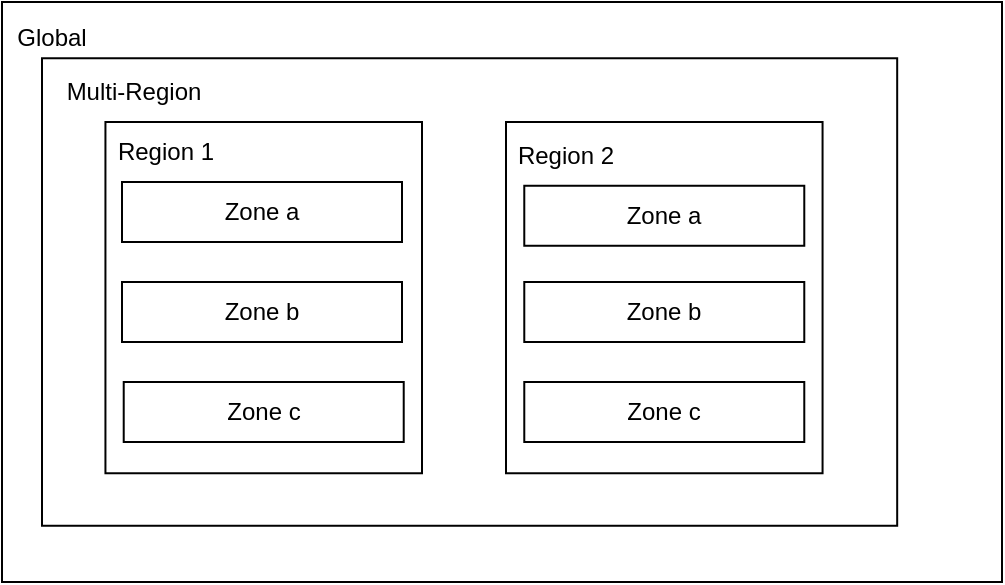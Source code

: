 <mxfile version="24.3.1" type="github">
  <diagram name="Page-1" id="hZqb9sB0TwIm84P1ndLn">
    <mxGraphModel dx="1050" dy="609" grid="1" gridSize="10" guides="1" tooltips="1" connect="1" arrows="1" fold="1" page="1" pageScale="1" pageWidth="583" pageHeight="827" math="0" shadow="0">
      <root>
        <mxCell id="0" />
        <mxCell id="1" parent="0" />
        <mxCell id="nFE4Frp6ZCLN8-d8bGnr-6" value="" style="group" vertex="1" connectable="0" parent="1">
          <mxGeometry x="40" y="40" width="500" height="290" as="geometry" />
        </mxCell>
        <mxCell id="nFE4Frp6ZCLN8-d8bGnr-1" value="" style="rounded=0;whiteSpace=wrap;html=1;" vertex="1" parent="nFE4Frp6ZCLN8-d8bGnr-6">
          <mxGeometry width="500.0" height="290" as="geometry" />
        </mxCell>
        <mxCell id="nFE4Frp6ZCLN8-d8bGnr-2" value="Global" style="text;html=1;align=center;verticalAlign=middle;whiteSpace=wrap;rounded=0;" vertex="1" parent="nFE4Frp6ZCLN8-d8bGnr-6">
          <mxGeometry width="50" height="36.25" as="geometry" />
        </mxCell>
        <mxCell id="nFE4Frp6ZCLN8-d8bGnr-3" value="" style="rounded=0;whiteSpace=wrap;html=1;" vertex="1" parent="nFE4Frp6ZCLN8-d8bGnr-6">
          <mxGeometry x="20" y="28.13" width="427.59" height="233.75" as="geometry" />
        </mxCell>
        <mxCell id="nFE4Frp6ZCLN8-d8bGnr-4" value="Multi-Region" style="text;html=1;align=center;verticalAlign=middle;whiteSpace=wrap;rounded=0;" vertex="1" parent="nFE4Frp6ZCLN8-d8bGnr-6">
          <mxGeometry x="20" y="28.13" width="92.07" height="33.75" as="geometry" />
        </mxCell>
        <mxCell id="nFE4Frp6ZCLN8-d8bGnr-5" value="" style="rounded=0;whiteSpace=wrap;html=1;" vertex="1" parent="nFE4Frp6ZCLN8-d8bGnr-6">
          <mxGeometry x="51.72" y="60" width="158.28" height="175.63" as="geometry" />
        </mxCell>
        <mxCell id="nFE4Frp6ZCLN8-d8bGnr-8" value="Region 1" style="text;html=1;align=center;verticalAlign=middle;whiteSpace=wrap;rounded=0;" vertex="1" parent="nFE4Frp6ZCLN8-d8bGnr-6">
          <mxGeometry x="52.07" y="60.0" width="60" height="30" as="geometry" />
        </mxCell>
        <mxCell id="nFE4Frp6ZCLN8-d8bGnr-9" value="Region 1" style="text;html=1;align=center;verticalAlign=middle;whiteSpace=wrap;rounded=0;" vertex="1" parent="nFE4Frp6ZCLN8-d8bGnr-6">
          <mxGeometry x="252.35" y="60" width="60" height="30" as="geometry" />
        </mxCell>
        <mxCell id="nFE4Frp6ZCLN8-d8bGnr-10" value="" style="rounded=0;whiteSpace=wrap;html=1;" vertex="1" parent="nFE4Frp6ZCLN8-d8bGnr-6">
          <mxGeometry x="252" y="60" width="158.28" height="175.63" as="geometry" />
        </mxCell>
        <mxCell id="nFE4Frp6ZCLN8-d8bGnr-11" value="Region 2" style="text;html=1;align=center;verticalAlign=middle;whiteSpace=wrap;rounded=0;" vertex="1" parent="nFE4Frp6ZCLN8-d8bGnr-6">
          <mxGeometry x="252" y="61.88" width="60" height="30" as="geometry" />
        </mxCell>
        <mxCell id="nFE4Frp6ZCLN8-d8bGnr-12" value="Zone a" style="rounded=0;whiteSpace=wrap;html=1;" vertex="1" parent="nFE4Frp6ZCLN8-d8bGnr-6">
          <mxGeometry x="60" y="90" width="140" height="30" as="geometry" />
        </mxCell>
        <mxCell id="nFE4Frp6ZCLN8-d8bGnr-13" value="Zone b" style="rounded=0;whiteSpace=wrap;html=1;" vertex="1" parent="nFE4Frp6ZCLN8-d8bGnr-6">
          <mxGeometry x="60" y="140" width="140" height="30" as="geometry" />
        </mxCell>
        <mxCell id="nFE4Frp6ZCLN8-d8bGnr-14" value="Zone c" style="rounded=0;whiteSpace=wrap;html=1;" vertex="1" parent="nFE4Frp6ZCLN8-d8bGnr-6">
          <mxGeometry x="60.86" y="190" width="140" height="30" as="geometry" />
        </mxCell>
        <mxCell id="nFE4Frp6ZCLN8-d8bGnr-15" value="Zone a" style="rounded=0;whiteSpace=wrap;html=1;" vertex="1" parent="nFE4Frp6ZCLN8-d8bGnr-6">
          <mxGeometry x="261.14" y="91.88" width="140" height="30" as="geometry" />
        </mxCell>
        <mxCell id="nFE4Frp6ZCLN8-d8bGnr-16" value="Zone b" style="rounded=0;whiteSpace=wrap;html=1;" vertex="1" parent="nFE4Frp6ZCLN8-d8bGnr-6">
          <mxGeometry x="261.14" y="140" width="140" height="30" as="geometry" />
        </mxCell>
        <mxCell id="nFE4Frp6ZCLN8-d8bGnr-17" value="Zone c" style="rounded=0;whiteSpace=wrap;html=1;" vertex="1" parent="nFE4Frp6ZCLN8-d8bGnr-6">
          <mxGeometry x="261.14" y="190" width="140" height="30" as="geometry" />
        </mxCell>
      </root>
    </mxGraphModel>
  </diagram>
</mxfile>
